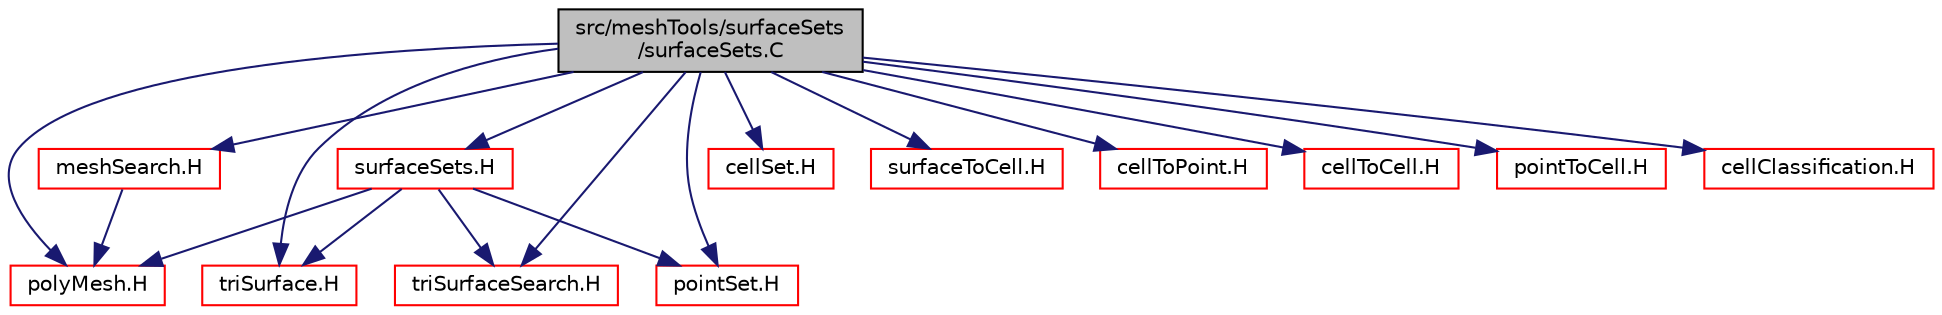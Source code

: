 digraph "src/meshTools/surfaceSets/surfaceSets.C"
{
  bgcolor="transparent";
  edge [fontname="Helvetica",fontsize="10",labelfontname="Helvetica",labelfontsize="10"];
  node [fontname="Helvetica",fontsize="10",shape=record];
  Node1 [label="src/meshTools/surfaceSets\l/surfaceSets.C",height=0.2,width=0.4,color="black", fillcolor="grey75", style="filled", fontcolor="black"];
  Node1 -> Node2 [color="midnightblue",fontsize="10",style="solid",fontname="Helvetica"];
  Node2 [label="surfaceSets.H",height=0.2,width=0.4,color="red",URL="$a07650.html"];
  Node2 -> Node3 [color="midnightblue",fontsize="10",style="solid",fontname="Helvetica"];
  Node3 [label="polyMesh.H",height=0.2,width=0.4,color="red",URL="$a08827.html"];
  Node2 -> Node4 [color="midnightblue",fontsize="10",style="solid",fontname="Helvetica"];
  Node4 [label="triSurface.H",height=0.2,width=0.4,color="red",URL="$a10700.html"];
  Node2 -> Node5 [color="midnightblue",fontsize="10",style="solid",fontname="Helvetica"];
  Node5 [label="triSurfaceSearch.H",height=0.2,width=0.4,color="red",URL="$a07676.html"];
  Node2 -> Node6 [color="midnightblue",fontsize="10",style="solid",fontname="Helvetica"];
  Node6 [label="pointSet.H",height=0.2,width=0.4,color="red",URL="$a07641.html"];
  Node1 -> Node3 [color="midnightblue",fontsize="10",style="solid",fontname="Helvetica"];
  Node1 -> Node4 [color="midnightblue",fontsize="10",style="solid",fontname="Helvetica"];
  Node1 -> Node5 [color="midnightblue",fontsize="10",style="solid",fontname="Helvetica"];
  Node1 -> Node6 [color="midnightblue",fontsize="10",style="solid",fontname="Helvetica"];
  Node1 -> Node7 [color="midnightblue",fontsize="10",style="solid",fontname="Helvetica"];
  Node7 [label="cellSet.H",height=0.2,width=0.4,color="red",URL="$a07633.html"];
  Node1 -> Node8 [color="midnightblue",fontsize="10",style="solid",fontname="Helvetica"];
  Node8 [label="surfaceToCell.H",height=0.2,width=0.4,color="red",URL="$a07577.html"];
  Node1 -> Node9 [color="midnightblue",fontsize="10",style="solid",fontname="Helvetica"];
  Node9 [label="cellToPoint.H",height=0.2,width=0.4,color="red",URL="$a07617.html"];
  Node1 -> Node10 [color="midnightblue",fontsize="10",style="solid",fontname="Helvetica"];
  Node10 [label="cellToCell.H",height=0.2,width=0.4,color="red",URL="$a07548.html"];
  Node1 -> Node11 [color="midnightblue",fontsize="10",style="solid",fontname="Helvetica"];
  Node11 [label="pointToCell.H",height=0.2,width=0.4,color="red",URL="$a07567.html"];
  Node1 -> Node12 [color="midnightblue",fontsize="10",style="solid",fontname="Helvetica"];
  Node12 [label="meshSearch.H",height=0.2,width=0.4,color="red",URL="$a07469.html"];
  Node12 -> Node3 [color="midnightblue",fontsize="10",style="solid",fontname="Helvetica"];
  Node1 -> Node13 [color="midnightblue",fontsize="10",style="solid",fontname="Helvetica"];
  Node13 [label="cellClassification.H",height=0.2,width=0.4,color="red",URL="$a07399.html"];
}
